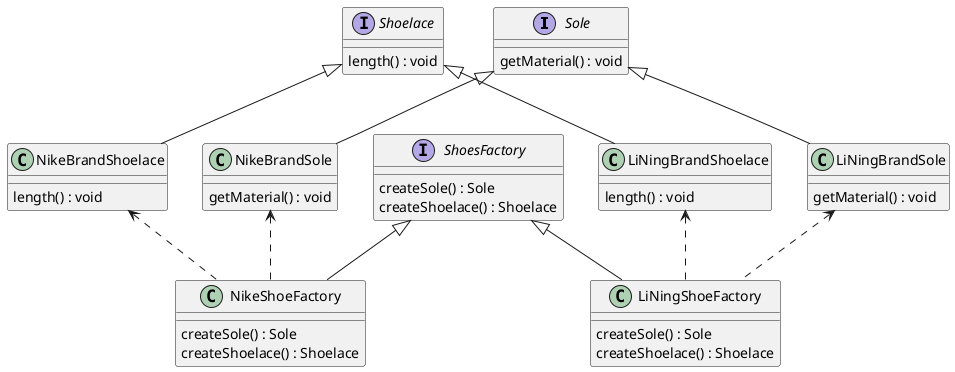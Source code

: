 @startuml
interface Sole{
    getMaterial() : void
}
interface Shoelace {
    length() : void
}
interface ShoesFactory {
    createSole() : Sole
    createShoelace() : Shoelace
}

class NikeBrandSole {
    getMaterial() : void
}

class LiNingBrandSole {
    getMaterial() : void
}

class NikeBrandShoelace{
    length() : void
}
class LiNingBrandShoelace{
    length() : void
}

class NikeShoeFactory{
    createSole() : Sole
    createShoelace() : Shoelace
}

class LiNingShoeFactory{
    createSole() : Sole
    createShoelace() : Shoelace
}

Sole <|-- LiNingBrandSole
Sole <|-- NikeBrandSole

Shoelace <|-- LiNingBrandShoelace
Shoelace <|-- NikeBrandShoelace

NikeBrandSole <.. NikeShoeFactory
NikeBrandShoelace <.. NikeShoeFactory

LiNingBrandSole <.. LiNingShoeFactory
LiNingBrandShoelace <.. LiNingShoeFactory

ShoesFactory <|-- NikeShoeFactory
ShoesFactory <|-- LiNingShoeFactory

@enduml
